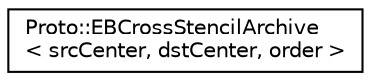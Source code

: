 digraph "Graphical Class Hierarchy"
{
  edge [fontname="Helvetica",fontsize="10",labelfontname="Helvetica",labelfontsize="10"];
  node [fontname="Helvetica",fontsize="10",shape=record];
  rankdir="LR";
  Node0 [label="Proto::EBCrossStencilArchive\l\< srcCenter, dstCenter, order \>",height=0.2,width=0.4,color="black", fillcolor="white", style="filled",URL="$classProto_1_1EBCrossStencilArchive.html",tooltip="end face to cell "];
}
